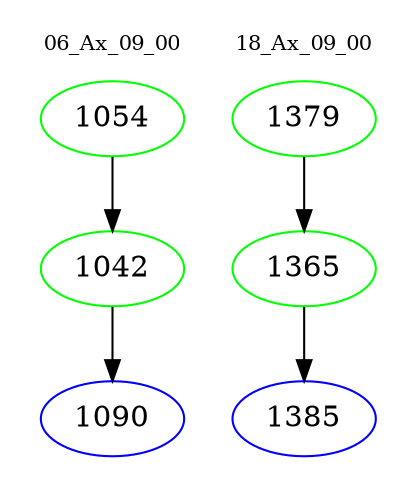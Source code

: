 digraph{
subgraph cluster_0 {
color = white
label = "06_Ax_09_00";
fontsize=10;
T0_1054 [label="1054", color="green"]
T0_1054 -> T0_1042 [color="black"]
T0_1042 [label="1042", color="green"]
T0_1042 -> T0_1090 [color="black"]
T0_1090 [label="1090", color="blue"]
}
subgraph cluster_1 {
color = white
label = "18_Ax_09_00";
fontsize=10;
T1_1379 [label="1379", color="green"]
T1_1379 -> T1_1365 [color="black"]
T1_1365 [label="1365", color="green"]
T1_1365 -> T1_1385 [color="black"]
T1_1385 [label="1385", color="blue"]
}
}
